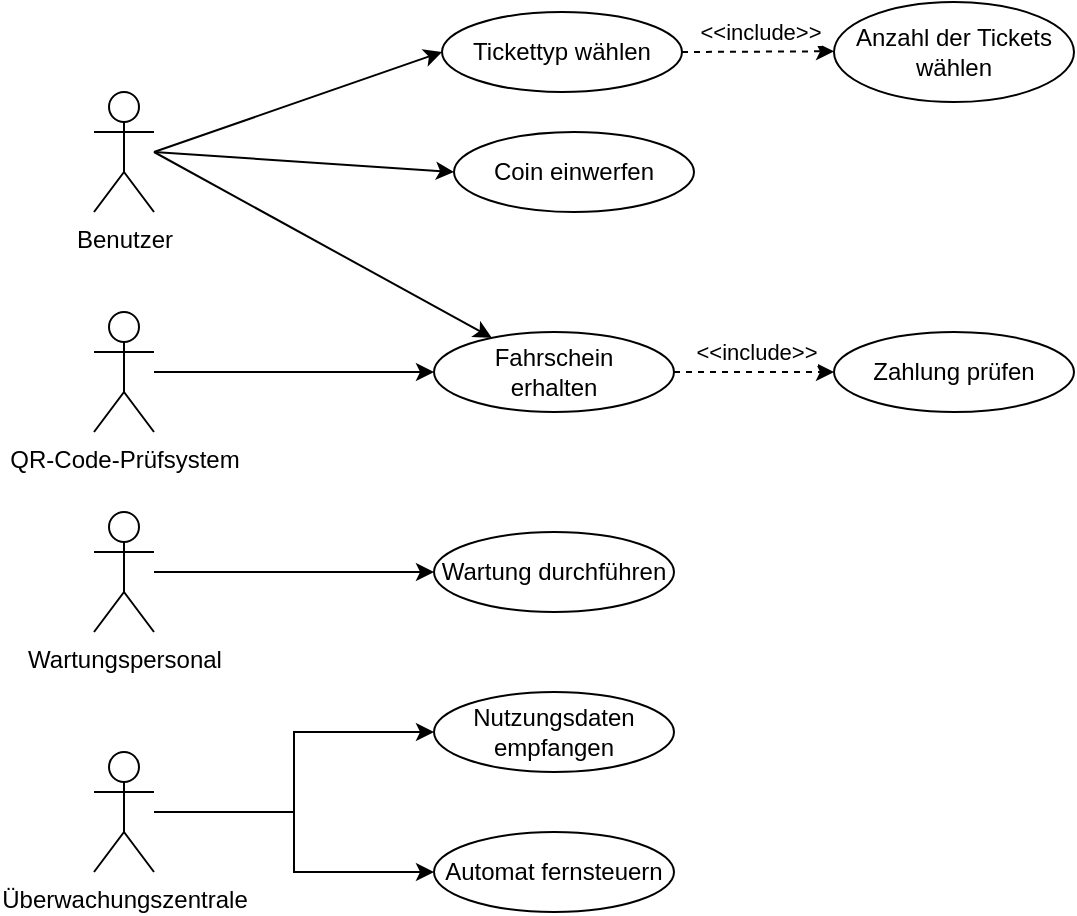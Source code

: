 <mxfile version="27.0.9">
  <diagram name="Страница — 1" id="ZKZUedctGhn5D1FjiNFj">
    <mxGraphModel dx="980" dy="669" grid="1" gridSize="10" guides="1" tooltips="1" connect="1" arrows="1" fold="1" page="1" pageScale="1" pageWidth="827" pageHeight="1169" math="0" shadow="0">
      <root>
        <mxCell id="0" />
        <mxCell id="1" parent="0" />
        <mxCell id="QTbib1ywUdg6uuDqZ8p7-1" value="Benutzer " style="shape=umlActor;verticalLabelPosition=bottom;verticalAlign=top;html=1;outlineConnect=0;" parent="1" vertex="1">
          <mxGeometry x="180" y="240" width="30" height="60" as="geometry" />
        </mxCell>
        <mxCell id="QTbib1ywUdg6uuDqZ8p7-3" value="Wartungspersonal " style="shape=umlActor;verticalLabelPosition=bottom;verticalAlign=top;html=1;outlineConnect=0;" parent="1" vertex="1">
          <mxGeometry x="180" y="450" width="30" height="60" as="geometry" />
        </mxCell>
        <mxCell id="QTbib1ywUdg6uuDqZ8p7-25" style="edgeStyle=orthogonalEdgeStyle;rounded=0;orthogonalLoop=1;jettySize=auto;html=1;entryX=0;entryY=0.5;entryDx=0;entryDy=0;" parent="1" source="QTbib1ywUdg6uuDqZ8p7-4" target="pWLfL8qqWPoOGYXyN120-6" edge="1">
          <mxGeometry relative="1" as="geometry">
            <mxPoint x="350" y="550" as="targetPoint" />
            <Array as="points">
              <mxPoint x="280" y="600" />
              <mxPoint x="280" y="560" />
            </Array>
          </mxGeometry>
        </mxCell>
        <mxCell id="QTbib1ywUdg6uuDqZ8p7-4" value="Überwachungszentrale " style="shape=umlActor;verticalLabelPosition=bottom;verticalAlign=top;html=1;outlineConnect=0;" parent="1" vertex="1">
          <mxGeometry x="180" y="570" width="30" height="60" as="geometry" />
        </mxCell>
        <mxCell id="QTbib1ywUdg6uuDqZ8p7-27" style="edgeStyle=orthogonalEdgeStyle;rounded=0;orthogonalLoop=1;jettySize=auto;html=1;entryX=0;entryY=0.5;entryDx=0;entryDy=0;" parent="1" source="QTbib1ywUdg6uuDqZ8p7-4" target="pWLfL8qqWPoOGYXyN120-2" edge="1">
          <mxGeometry relative="1" as="geometry" />
        </mxCell>
        <mxCell id="pWLfL8qqWPoOGYXyN120-2" value="&lt;span style=&quot;color: rgb(0, 0, 0); font-family: Helvetica; font-size: 12px; font-style: normal; font-variant-ligatures: normal; font-variant-caps: normal; font-weight: 400; letter-spacing: normal; orphans: 2; text-align: center; text-indent: 0px; text-transform: none; widows: 2; word-spacing: 0px; -webkit-text-stroke-width: 0px; white-space: normal; text-decoration-thickness: initial; text-decoration-style: initial; text-decoration-color: initial; float: none; display: inline !important;&quot;&gt;Automat fernsteuern&lt;/span&gt;" style="ellipse;whiteSpace=wrap;html=1;" vertex="1" parent="1">
          <mxGeometry x="350" y="610" width="120" height="40" as="geometry" />
        </mxCell>
        <mxCell id="pWLfL8qqWPoOGYXyN120-6" value="Nutzungsdaten empfangen" style="ellipse;whiteSpace=wrap;html=1;" vertex="1" parent="1">
          <mxGeometry x="350" y="540" width="120" height="40" as="geometry" />
        </mxCell>
        <mxCell id="pWLfL8qqWPoOGYXyN120-7" value="Wartung durchführen" style="ellipse;whiteSpace=wrap;html=1;" vertex="1" parent="1">
          <mxGeometry x="350" y="460" width="120" height="40" as="geometry" />
        </mxCell>
        <mxCell id="pWLfL8qqWPoOGYXyN120-8" value="" style="endArrow=classic;html=1;rounded=0;entryX=0;entryY=0.5;entryDx=0;entryDy=0;" edge="1" parent="1" source="QTbib1ywUdg6uuDqZ8p7-3" target="pWLfL8qqWPoOGYXyN120-7">
          <mxGeometry width="50" height="50" relative="1" as="geometry">
            <mxPoint x="300" y="510" as="sourcePoint" />
            <mxPoint x="350" y="460" as="targetPoint" />
          </mxGeometry>
        </mxCell>
        <mxCell id="pWLfL8qqWPoOGYXyN120-9" value="QR-Code-Prüfsystem" style="shape=umlActor;verticalLabelPosition=bottom;verticalAlign=top;html=1;outlineConnect=0;" vertex="1" parent="1">
          <mxGeometry x="180" y="350" width="30" height="60" as="geometry" />
        </mxCell>
        <mxCell id="pWLfL8qqWPoOGYXyN120-10" value="Fahrschein&lt;div&gt;erhalten&lt;/div&gt;" style="ellipse;whiteSpace=wrap;html=1;" vertex="1" parent="1">
          <mxGeometry x="350" y="360" width="120" height="40" as="geometry" />
        </mxCell>
        <mxCell id="pWLfL8qqWPoOGYXyN120-11" value="" style="endArrow=classic;html=1;rounded=0;entryX=0;entryY=0.5;entryDx=0;entryDy=0;" edge="1" parent="1" source="pWLfL8qqWPoOGYXyN120-9" target="pWLfL8qqWPoOGYXyN120-10">
          <mxGeometry width="50" height="50" relative="1" as="geometry">
            <mxPoint x="220" y="380" as="sourcePoint" />
            <mxPoint x="300" y="345" as="targetPoint" />
          </mxGeometry>
        </mxCell>
        <mxCell id="pWLfL8qqWPoOGYXyN120-12" value="" style="endArrow=classic;html=1;rounded=0;" edge="1" parent="1" target="pWLfL8qqWPoOGYXyN120-10">
          <mxGeometry width="50" height="50" relative="1" as="geometry">
            <mxPoint x="210" y="270" as="sourcePoint" />
            <mxPoint x="340" y="290" as="targetPoint" />
          </mxGeometry>
        </mxCell>
        <mxCell id="pWLfL8qqWPoOGYXyN120-13" value="Coin einwerfen" style="ellipse;whiteSpace=wrap;html=1;" vertex="1" parent="1">
          <mxGeometry x="360" y="260" width="120" height="40" as="geometry" />
        </mxCell>
        <mxCell id="pWLfL8qqWPoOGYXyN120-14" value="" style="endArrow=classic;html=1;rounded=0;dashed=1;" edge="1" parent="1">
          <mxGeometry width="50" height="50" relative="1" as="geometry">
            <mxPoint x="470" y="380" as="sourcePoint" />
            <mxPoint x="550" y="380" as="targetPoint" />
          </mxGeometry>
        </mxCell>
        <mxCell id="pWLfL8qqWPoOGYXyN120-16" value="&amp;lt;&amp;lt;include&amp;gt;&amp;gt;" style="edgeLabel;html=1;align=center;verticalAlign=middle;resizable=0;points=[];" vertex="1" connectable="0" parent="pWLfL8qqWPoOGYXyN120-14">
          <mxGeometry x="-0.11" y="4" relative="1" as="geometry">
            <mxPoint x="5" y="-6" as="offset" />
          </mxGeometry>
        </mxCell>
        <mxCell id="pWLfL8qqWPoOGYXyN120-15" value="Zahlung prüfen" style="ellipse;whiteSpace=wrap;html=1;" vertex="1" parent="1">
          <mxGeometry x="550" y="360" width="120" height="40" as="geometry" />
        </mxCell>
        <mxCell id="pWLfL8qqWPoOGYXyN120-17" value="Tickettyp wählen" style="ellipse;whiteSpace=wrap;html=1;" vertex="1" parent="1">
          <mxGeometry x="354" y="200" width="120" height="40" as="geometry" />
        </mxCell>
        <mxCell id="pWLfL8qqWPoOGYXyN120-18" value="" style="endArrow=classic;html=1;rounded=0;entryX=0;entryY=0.5;entryDx=0;entryDy=0;" edge="1" parent="1" target="pWLfL8qqWPoOGYXyN120-17">
          <mxGeometry width="50" height="50" relative="1" as="geometry">
            <mxPoint x="210" y="270" as="sourcePoint" />
            <mxPoint x="260" y="220" as="targetPoint" />
          </mxGeometry>
        </mxCell>
        <mxCell id="pWLfL8qqWPoOGYXyN120-19" value="" style="endArrow=classic;html=1;rounded=0;entryX=0;entryY=0.5;entryDx=0;entryDy=0;" edge="1" parent="1" target="pWLfL8qqWPoOGYXyN120-13">
          <mxGeometry width="50" height="50" relative="1" as="geometry">
            <mxPoint x="210" y="270" as="sourcePoint" />
            <mxPoint x="330" y="255" as="targetPoint" />
          </mxGeometry>
        </mxCell>
        <mxCell id="pWLfL8qqWPoOGYXyN120-20" value="Anzahl der Tickets wählen" style="ellipse;whiteSpace=wrap;html=1;" vertex="1" parent="1">
          <mxGeometry x="550" y="195" width="120" height="50" as="geometry" />
        </mxCell>
        <mxCell id="pWLfL8qqWPoOGYXyN120-21" value="" style="endArrow=classic;html=1;rounded=0;dashed=1;exitX=1;exitY=0.5;exitDx=0;exitDy=0;" edge="1" parent="1" source="pWLfL8qqWPoOGYXyN120-17">
          <mxGeometry width="50" height="50" relative="1" as="geometry">
            <mxPoint x="480" y="220" as="sourcePoint" />
            <mxPoint x="550" y="219.64" as="targetPoint" />
          </mxGeometry>
        </mxCell>
        <mxCell id="pWLfL8qqWPoOGYXyN120-22" value="&amp;lt;&amp;lt;include&amp;gt;&amp;gt;" style="edgeLabel;html=1;align=center;verticalAlign=middle;resizable=0;points=[];" vertex="1" connectable="0" parent="pWLfL8qqWPoOGYXyN120-21">
          <mxGeometry x="-0.11" y="4" relative="1" as="geometry">
            <mxPoint x="5" y="-6" as="offset" />
          </mxGeometry>
        </mxCell>
      </root>
    </mxGraphModel>
  </diagram>
</mxfile>
